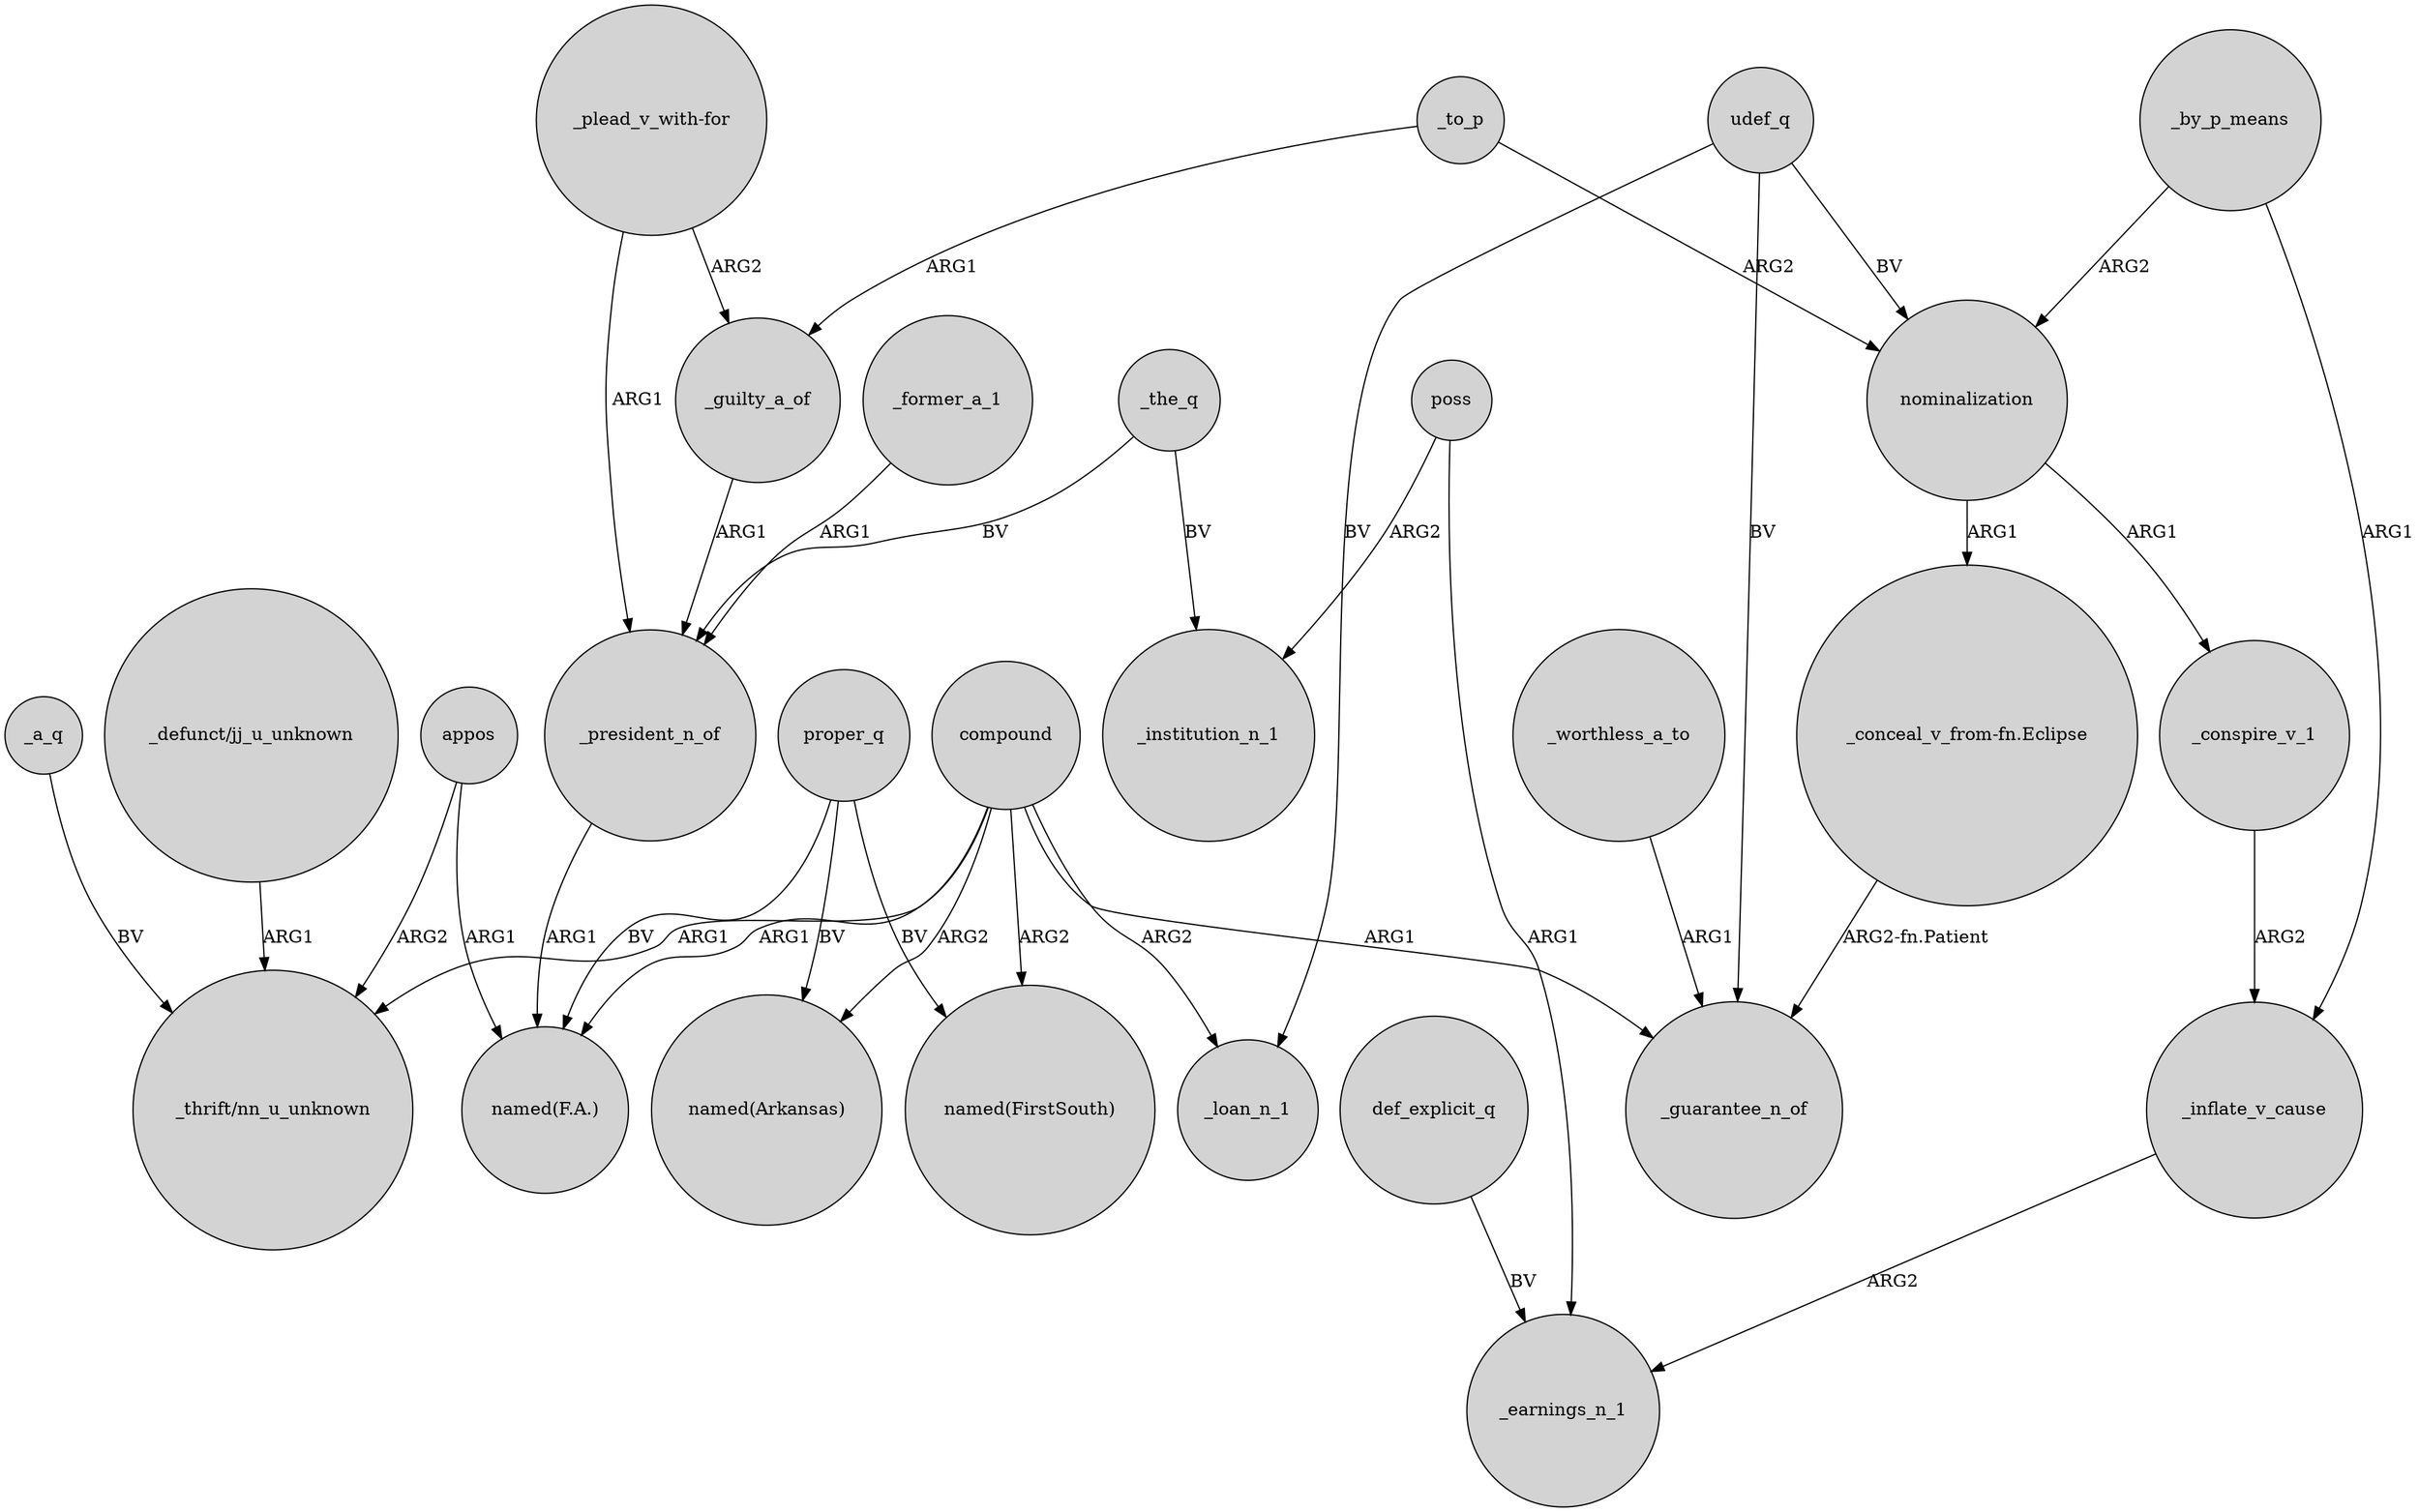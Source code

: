 digraph {
	node [shape=circle style=filled]
	_former_a_1 -> _president_n_of [label=ARG1]
	_a_q -> "_thrift/nn_u_unknown" [label=BV]
	poss -> _institution_n_1 [label=ARG2]
	_by_p_means -> nominalization [label=ARG2]
	appos -> "named(F.A.)" [label=ARG1]
	compound -> "named(F.A.)" [label=ARG1]
	appos -> "_thrift/nn_u_unknown" [label=ARG2]
	_guilty_a_of -> _president_n_of [label=ARG1]
	_to_p -> _guilty_a_of [label=ARG1]
	udef_q -> _guarantee_n_of [label=BV]
	"_conceal_v_from-fn.Eclipse" -> _guarantee_n_of [label="ARG2-fn.Patient"]
	"_plead_v_with-for" -> _guilty_a_of [label=ARG2]
	compound -> "named(Arkansas)" [label=ARG2]
	"_defunct/jj_u_unknown" -> "_thrift/nn_u_unknown" [label=ARG1]
	_by_p_means -> _inflate_v_cause [label=ARG1]
	compound -> _loan_n_1 [label=ARG2]
	"_plead_v_with-for" -> _president_n_of [label=ARG1]
	compound -> "named(FirstSouth)" [label=ARG2]
	nominalization -> "_conceal_v_from-fn.Eclipse" [label=ARG1]
	_to_p -> nominalization [label=ARG2]
	_conspire_v_1 -> _inflate_v_cause [label=ARG2]
	_the_q -> _president_n_of [label=BV]
	nominalization -> _conspire_v_1 [label=ARG1]
	udef_q -> nominalization [label=BV]
	poss -> _earnings_n_1 [label=ARG1]
	_worthless_a_to -> _guarantee_n_of [label=ARG1]
	proper_q -> "named(F.A.)" [label=BV]
	_inflate_v_cause -> _earnings_n_1 [label=ARG2]
	compound -> _guarantee_n_of [label=ARG1]
	def_explicit_q -> _earnings_n_1 [label=BV]
	_president_n_of -> "named(F.A.)" [label=ARG1]
	proper_q -> "named(FirstSouth)" [label=BV]
	_the_q -> _institution_n_1 [label=BV]
	proper_q -> "named(Arkansas)" [label=BV]
	udef_q -> _loan_n_1 [label=BV]
	compound -> "_thrift/nn_u_unknown" [label=ARG1]
}
